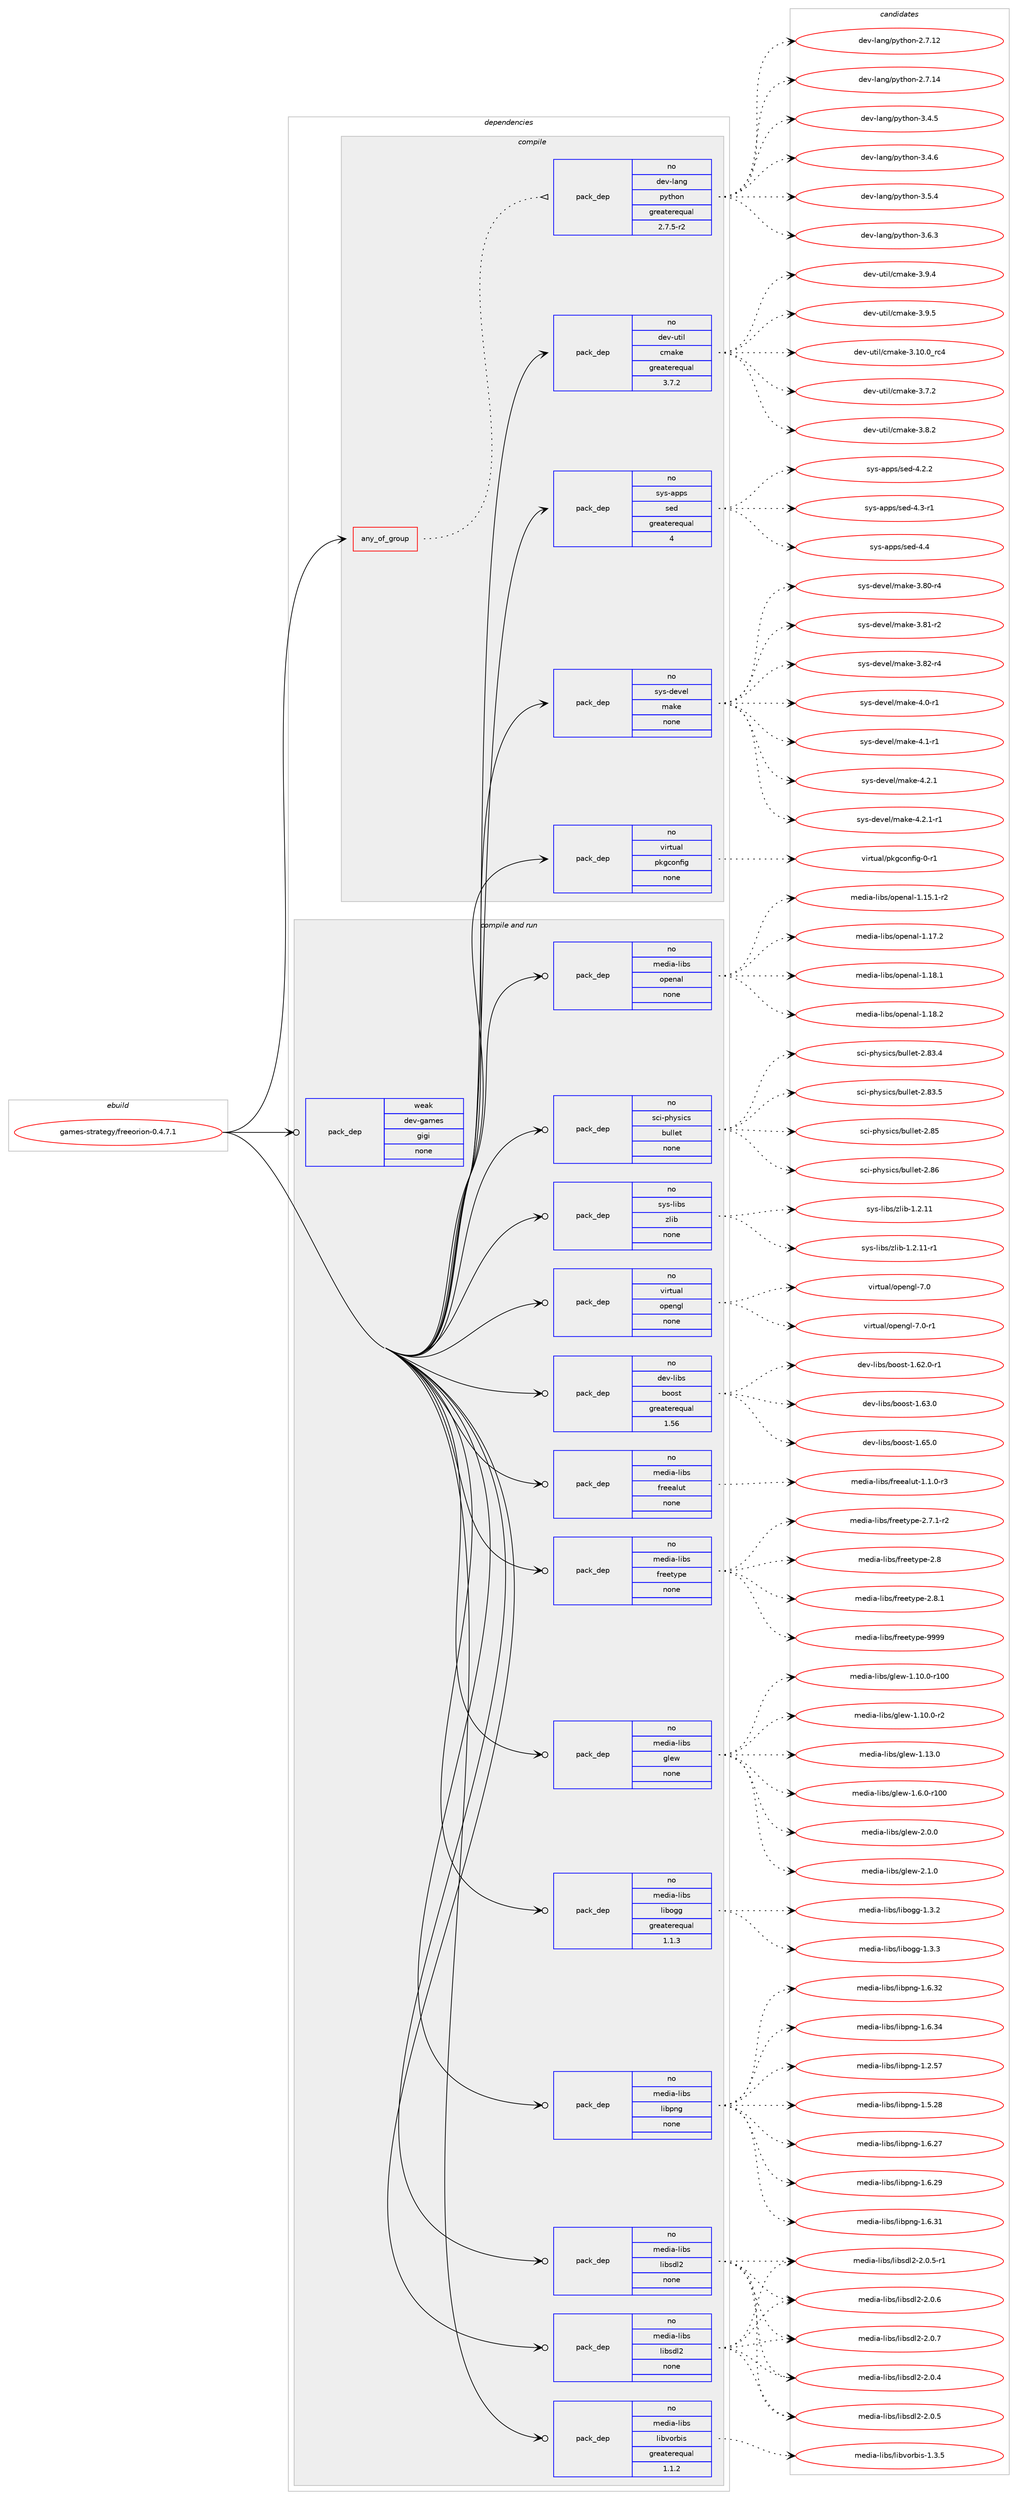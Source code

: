 digraph prolog {

# *************
# Graph options
# *************

newrank=true;
concentrate=true;
compound=true;
graph [rankdir=LR,fontname=Helvetica,fontsize=10,ranksep=1.5];#, ranksep=2.5, nodesep=0.2];
edge  [arrowhead=vee];
node  [fontname=Helvetica,fontsize=10];

# **********
# The ebuild
# **********

subgraph cluster_leftcol {
color=gray;
rank=same;
label=<<i>ebuild</i>>;
id [label="games-strategy/freeorion-0.4.7.1", color=red, width=4, href="../games-strategy/freeorion-0.4.7.1.svg"];
}

# ****************
# The dependencies
# ****************

subgraph cluster_midcol {
color=gray;
label=<<i>dependencies</i>>;
subgraph cluster_compile {
fillcolor="#eeeeee";
style=filled;
label=<<i>compile</i>>;
subgraph any4709 {
dependency304395 [label=<<TABLE BORDER="0" CELLBORDER="1" CELLSPACING="0" CELLPADDING="4"><TR><TD CELLPADDING="10">any_of_group</TD></TR></TABLE>>, shape=none, color=red];subgraph pack218440 {
dependency304396 [label=<<TABLE BORDER="0" CELLBORDER="1" CELLSPACING="0" CELLPADDING="4" WIDTH="220"><TR><TD ROWSPAN="6" CELLPADDING="30">pack_dep</TD></TR><TR><TD WIDTH="110">no</TD></TR><TR><TD>dev-lang</TD></TR><TR><TD>python</TD></TR><TR><TD>greaterequal</TD></TR><TR><TD>2.7.5-r2</TD></TR></TABLE>>, shape=none, color=blue];
}
dependency304395:e -> dependency304396:w [weight=20,style="dotted",arrowhead="oinv"];
}
id:e -> dependency304395:w [weight=20,style="solid",arrowhead="vee"];
subgraph pack218441 {
dependency304397 [label=<<TABLE BORDER="0" CELLBORDER="1" CELLSPACING="0" CELLPADDING="4" WIDTH="220"><TR><TD ROWSPAN="6" CELLPADDING="30">pack_dep</TD></TR><TR><TD WIDTH="110">no</TD></TR><TR><TD>dev-util</TD></TR><TR><TD>cmake</TD></TR><TR><TD>greaterequal</TD></TR><TR><TD>3.7.2</TD></TR></TABLE>>, shape=none, color=blue];
}
id:e -> dependency304397:w [weight=20,style="solid",arrowhead="vee"];
subgraph pack218442 {
dependency304398 [label=<<TABLE BORDER="0" CELLBORDER="1" CELLSPACING="0" CELLPADDING="4" WIDTH="220"><TR><TD ROWSPAN="6" CELLPADDING="30">pack_dep</TD></TR><TR><TD WIDTH="110">no</TD></TR><TR><TD>sys-apps</TD></TR><TR><TD>sed</TD></TR><TR><TD>greaterequal</TD></TR><TR><TD>4</TD></TR></TABLE>>, shape=none, color=blue];
}
id:e -> dependency304398:w [weight=20,style="solid",arrowhead="vee"];
subgraph pack218443 {
dependency304399 [label=<<TABLE BORDER="0" CELLBORDER="1" CELLSPACING="0" CELLPADDING="4" WIDTH="220"><TR><TD ROWSPAN="6" CELLPADDING="30">pack_dep</TD></TR><TR><TD WIDTH="110">no</TD></TR><TR><TD>sys-devel</TD></TR><TR><TD>make</TD></TR><TR><TD>none</TD></TR><TR><TD></TD></TR></TABLE>>, shape=none, color=blue];
}
id:e -> dependency304399:w [weight=20,style="solid",arrowhead="vee"];
subgraph pack218444 {
dependency304400 [label=<<TABLE BORDER="0" CELLBORDER="1" CELLSPACING="0" CELLPADDING="4" WIDTH="220"><TR><TD ROWSPAN="6" CELLPADDING="30">pack_dep</TD></TR><TR><TD WIDTH="110">no</TD></TR><TR><TD>virtual</TD></TR><TR><TD>pkgconfig</TD></TR><TR><TD>none</TD></TR><TR><TD></TD></TR></TABLE>>, shape=none, color=blue];
}
id:e -> dependency304400:w [weight=20,style="solid",arrowhead="vee"];
}
subgraph cluster_compileandrun {
fillcolor="#eeeeee";
style=filled;
label=<<i>compile and run</i>>;
subgraph pack218445 {
dependency304401 [label=<<TABLE BORDER="0" CELLBORDER="1" CELLSPACING="0" CELLPADDING="4" WIDTH="220"><TR><TD ROWSPAN="6" CELLPADDING="30">pack_dep</TD></TR><TR><TD WIDTH="110">no</TD></TR><TR><TD>dev-libs</TD></TR><TR><TD>boost</TD></TR><TR><TD>greaterequal</TD></TR><TR><TD>1.56</TD></TR></TABLE>>, shape=none, color=blue];
}
id:e -> dependency304401:w [weight=20,style="solid",arrowhead="odotvee"];
subgraph pack218446 {
dependency304402 [label=<<TABLE BORDER="0" CELLBORDER="1" CELLSPACING="0" CELLPADDING="4" WIDTH="220"><TR><TD ROWSPAN="6" CELLPADDING="30">pack_dep</TD></TR><TR><TD WIDTH="110">no</TD></TR><TR><TD>media-libs</TD></TR><TR><TD>freealut</TD></TR><TR><TD>none</TD></TR><TR><TD></TD></TR></TABLE>>, shape=none, color=blue];
}
id:e -> dependency304402:w [weight=20,style="solid",arrowhead="odotvee"];
subgraph pack218447 {
dependency304403 [label=<<TABLE BORDER="0" CELLBORDER="1" CELLSPACING="0" CELLPADDING="4" WIDTH="220"><TR><TD ROWSPAN="6" CELLPADDING="30">pack_dep</TD></TR><TR><TD WIDTH="110">no</TD></TR><TR><TD>media-libs</TD></TR><TR><TD>freetype</TD></TR><TR><TD>none</TD></TR><TR><TD></TD></TR></TABLE>>, shape=none, color=blue];
}
id:e -> dependency304403:w [weight=20,style="solid",arrowhead="odotvee"];
subgraph pack218448 {
dependency304404 [label=<<TABLE BORDER="0" CELLBORDER="1" CELLSPACING="0" CELLPADDING="4" WIDTH="220"><TR><TD ROWSPAN="6" CELLPADDING="30">pack_dep</TD></TR><TR><TD WIDTH="110">no</TD></TR><TR><TD>media-libs</TD></TR><TR><TD>glew</TD></TR><TR><TD>none</TD></TR><TR><TD></TD></TR></TABLE>>, shape=none, color=blue];
}
id:e -> dependency304404:w [weight=20,style="solid",arrowhead="odotvee"];
subgraph pack218449 {
dependency304405 [label=<<TABLE BORDER="0" CELLBORDER="1" CELLSPACING="0" CELLPADDING="4" WIDTH="220"><TR><TD ROWSPAN="6" CELLPADDING="30">pack_dep</TD></TR><TR><TD WIDTH="110">no</TD></TR><TR><TD>media-libs</TD></TR><TR><TD>libogg</TD></TR><TR><TD>greaterequal</TD></TR><TR><TD>1.1.3</TD></TR></TABLE>>, shape=none, color=blue];
}
id:e -> dependency304405:w [weight=20,style="solid",arrowhead="odotvee"];
subgraph pack218450 {
dependency304406 [label=<<TABLE BORDER="0" CELLBORDER="1" CELLSPACING="0" CELLPADDING="4" WIDTH="220"><TR><TD ROWSPAN="6" CELLPADDING="30">pack_dep</TD></TR><TR><TD WIDTH="110">no</TD></TR><TR><TD>media-libs</TD></TR><TR><TD>libpng</TD></TR><TR><TD>none</TD></TR><TR><TD></TD></TR></TABLE>>, shape=none, color=blue];
}
id:e -> dependency304406:w [weight=20,style="solid",arrowhead="odotvee"];
subgraph pack218451 {
dependency304407 [label=<<TABLE BORDER="0" CELLBORDER="1" CELLSPACING="0" CELLPADDING="4" WIDTH="220"><TR><TD ROWSPAN="6" CELLPADDING="30">pack_dep</TD></TR><TR><TD WIDTH="110">no</TD></TR><TR><TD>media-libs</TD></TR><TR><TD>libsdl2</TD></TR><TR><TD>none</TD></TR><TR><TD></TD></TR></TABLE>>, shape=none, color=blue];
}
id:e -> dependency304407:w [weight=20,style="solid",arrowhead="odotvee"];
subgraph pack218452 {
dependency304408 [label=<<TABLE BORDER="0" CELLBORDER="1" CELLSPACING="0" CELLPADDING="4" WIDTH="220"><TR><TD ROWSPAN="6" CELLPADDING="30">pack_dep</TD></TR><TR><TD WIDTH="110">no</TD></TR><TR><TD>media-libs</TD></TR><TR><TD>libsdl2</TD></TR><TR><TD>none</TD></TR><TR><TD></TD></TR></TABLE>>, shape=none, color=blue];
}
id:e -> dependency304408:w [weight=20,style="solid",arrowhead="odotvee"];
subgraph pack218453 {
dependency304409 [label=<<TABLE BORDER="0" CELLBORDER="1" CELLSPACING="0" CELLPADDING="4" WIDTH="220"><TR><TD ROWSPAN="6" CELLPADDING="30">pack_dep</TD></TR><TR><TD WIDTH="110">no</TD></TR><TR><TD>media-libs</TD></TR><TR><TD>libvorbis</TD></TR><TR><TD>greaterequal</TD></TR><TR><TD>1.1.2</TD></TR></TABLE>>, shape=none, color=blue];
}
id:e -> dependency304409:w [weight=20,style="solid",arrowhead="odotvee"];
subgraph pack218454 {
dependency304410 [label=<<TABLE BORDER="0" CELLBORDER="1" CELLSPACING="0" CELLPADDING="4" WIDTH="220"><TR><TD ROWSPAN="6" CELLPADDING="30">pack_dep</TD></TR><TR><TD WIDTH="110">no</TD></TR><TR><TD>media-libs</TD></TR><TR><TD>openal</TD></TR><TR><TD>none</TD></TR><TR><TD></TD></TR></TABLE>>, shape=none, color=blue];
}
id:e -> dependency304410:w [weight=20,style="solid",arrowhead="odotvee"];
subgraph pack218455 {
dependency304411 [label=<<TABLE BORDER="0" CELLBORDER="1" CELLSPACING="0" CELLPADDING="4" WIDTH="220"><TR><TD ROWSPAN="6" CELLPADDING="30">pack_dep</TD></TR><TR><TD WIDTH="110">no</TD></TR><TR><TD>sci-physics</TD></TR><TR><TD>bullet</TD></TR><TR><TD>none</TD></TR><TR><TD></TD></TR></TABLE>>, shape=none, color=blue];
}
id:e -> dependency304411:w [weight=20,style="solid",arrowhead="odotvee"];
subgraph pack218456 {
dependency304412 [label=<<TABLE BORDER="0" CELLBORDER="1" CELLSPACING="0" CELLPADDING="4" WIDTH="220"><TR><TD ROWSPAN="6" CELLPADDING="30">pack_dep</TD></TR><TR><TD WIDTH="110">no</TD></TR><TR><TD>sys-libs</TD></TR><TR><TD>zlib</TD></TR><TR><TD>none</TD></TR><TR><TD></TD></TR></TABLE>>, shape=none, color=blue];
}
id:e -> dependency304412:w [weight=20,style="solid",arrowhead="odotvee"];
subgraph pack218457 {
dependency304413 [label=<<TABLE BORDER="0" CELLBORDER="1" CELLSPACING="0" CELLPADDING="4" WIDTH="220"><TR><TD ROWSPAN="6" CELLPADDING="30">pack_dep</TD></TR><TR><TD WIDTH="110">no</TD></TR><TR><TD>virtual</TD></TR><TR><TD>opengl</TD></TR><TR><TD>none</TD></TR><TR><TD></TD></TR></TABLE>>, shape=none, color=blue];
}
id:e -> dependency304413:w [weight=20,style="solid",arrowhead="odotvee"];
subgraph pack218458 {
dependency304414 [label=<<TABLE BORDER="0" CELLBORDER="1" CELLSPACING="0" CELLPADDING="4" WIDTH="220"><TR><TD ROWSPAN="6" CELLPADDING="30">pack_dep</TD></TR><TR><TD WIDTH="110">weak</TD></TR><TR><TD>dev-games</TD></TR><TR><TD>gigi</TD></TR><TR><TD>none</TD></TR><TR><TD></TD></TR></TABLE>>, shape=none, color=blue];
}
id:e -> dependency304414:w [weight=20,style="solid",arrowhead="odotvee"];
}
subgraph cluster_run {
fillcolor="#eeeeee";
style=filled;
label=<<i>run</i>>;
}
}

# **************
# The candidates
# **************

subgraph cluster_choices {
rank=same;
color=gray;
label=<<i>candidates</i>>;

subgraph choice218440 {
color=black;
nodesep=1;
choice10010111845108971101034711212111610411111045504655464950 [label="dev-lang/python-2.7.12", color=red, width=4,href="../dev-lang/python-2.7.12.svg"];
choice10010111845108971101034711212111610411111045504655464952 [label="dev-lang/python-2.7.14", color=red, width=4,href="../dev-lang/python-2.7.14.svg"];
choice100101118451089711010347112121116104111110455146524653 [label="dev-lang/python-3.4.5", color=red, width=4,href="../dev-lang/python-3.4.5.svg"];
choice100101118451089711010347112121116104111110455146524654 [label="dev-lang/python-3.4.6", color=red, width=4,href="../dev-lang/python-3.4.6.svg"];
choice100101118451089711010347112121116104111110455146534652 [label="dev-lang/python-3.5.4", color=red, width=4,href="../dev-lang/python-3.5.4.svg"];
choice100101118451089711010347112121116104111110455146544651 [label="dev-lang/python-3.6.3", color=red, width=4,href="../dev-lang/python-3.6.3.svg"];
dependency304396:e -> choice10010111845108971101034711212111610411111045504655464950:w [style=dotted,weight="100"];
dependency304396:e -> choice10010111845108971101034711212111610411111045504655464952:w [style=dotted,weight="100"];
dependency304396:e -> choice100101118451089711010347112121116104111110455146524653:w [style=dotted,weight="100"];
dependency304396:e -> choice100101118451089711010347112121116104111110455146524654:w [style=dotted,weight="100"];
dependency304396:e -> choice100101118451089711010347112121116104111110455146534652:w [style=dotted,weight="100"];
dependency304396:e -> choice100101118451089711010347112121116104111110455146544651:w [style=dotted,weight="100"];
}
subgraph choice218441 {
color=black;
nodesep=1;
choice1001011184511711610510847991099710710145514649484648951149952 [label="dev-util/cmake-3.10.0_rc4", color=red, width=4,href="../dev-util/cmake-3.10.0_rc4.svg"];
choice10010111845117116105108479910997107101455146554650 [label="dev-util/cmake-3.7.2", color=red, width=4,href="../dev-util/cmake-3.7.2.svg"];
choice10010111845117116105108479910997107101455146564650 [label="dev-util/cmake-3.8.2", color=red, width=4,href="../dev-util/cmake-3.8.2.svg"];
choice10010111845117116105108479910997107101455146574652 [label="dev-util/cmake-3.9.4", color=red, width=4,href="../dev-util/cmake-3.9.4.svg"];
choice10010111845117116105108479910997107101455146574653 [label="dev-util/cmake-3.9.5", color=red, width=4,href="../dev-util/cmake-3.9.5.svg"];
dependency304397:e -> choice1001011184511711610510847991099710710145514649484648951149952:w [style=dotted,weight="100"];
dependency304397:e -> choice10010111845117116105108479910997107101455146554650:w [style=dotted,weight="100"];
dependency304397:e -> choice10010111845117116105108479910997107101455146564650:w [style=dotted,weight="100"];
dependency304397:e -> choice10010111845117116105108479910997107101455146574652:w [style=dotted,weight="100"];
dependency304397:e -> choice10010111845117116105108479910997107101455146574653:w [style=dotted,weight="100"];
}
subgraph choice218442 {
color=black;
nodesep=1;
choice115121115459711211211547115101100455246504650 [label="sys-apps/sed-4.2.2", color=red, width=4,href="../sys-apps/sed-4.2.2.svg"];
choice115121115459711211211547115101100455246514511449 [label="sys-apps/sed-4.3-r1", color=red, width=4,href="../sys-apps/sed-4.3-r1.svg"];
choice11512111545971121121154711510110045524652 [label="sys-apps/sed-4.4", color=red, width=4,href="../sys-apps/sed-4.4.svg"];
dependency304398:e -> choice115121115459711211211547115101100455246504650:w [style=dotted,weight="100"];
dependency304398:e -> choice115121115459711211211547115101100455246514511449:w [style=dotted,weight="100"];
dependency304398:e -> choice11512111545971121121154711510110045524652:w [style=dotted,weight="100"];
}
subgraph choice218443 {
color=black;
nodesep=1;
choice11512111545100101118101108471099710710145514656484511452 [label="sys-devel/make-3.80-r4", color=red, width=4,href="../sys-devel/make-3.80-r4.svg"];
choice11512111545100101118101108471099710710145514656494511450 [label="sys-devel/make-3.81-r2", color=red, width=4,href="../sys-devel/make-3.81-r2.svg"];
choice11512111545100101118101108471099710710145514656504511452 [label="sys-devel/make-3.82-r4", color=red, width=4,href="../sys-devel/make-3.82-r4.svg"];
choice115121115451001011181011084710997107101455246484511449 [label="sys-devel/make-4.0-r1", color=red, width=4,href="../sys-devel/make-4.0-r1.svg"];
choice115121115451001011181011084710997107101455246494511449 [label="sys-devel/make-4.1-r1", color=red, width=4,href="../sys-devel/make-4.1-r1.svg"];
choice115121115451001011181011084710997107101455246504649 [label="sys-devel/make-4.2.1", color=red, width=4,href="../sys-devel/make-4.2.1.svg"];
choice1151211154510010111810110847109971071014552465046494511449 [label="sys-devel/make-4.2.1-r1", color=red, width=4,href="../sys-devel/make-4.2.1-r1.svg"];
dependency304399:e -> choice11512111545100101118101108471099710710145514656484511452:w [style=dotted,weight="100"];
dependency304399:e -> choice11512111545100101118101108471099710710145514656494511450:w [style=dotted,weight="100"];
dependency304399:e -> choice11512111545100101118101108471099710710145514656504511452:w [style=dotted,weight="100"];
dependency304399:e -> choice115121115451001011181011084710997107101455246484511449:w [style=dotted,weight="100"];
dependency304399:e -> choice115121115451001011181011084710997107101455246494511449:w [style=dotted,weight="100"];
dependency304399:e -> choice115121115451001011181011084710997107101455246504649:w [style=dotted,weight="100"];
dependency304399:e -> choice1151211154510010111810110847109971071014552465046494511449:w [style=dotted,weight="100"];
}
subgraph choice218444 {
color=black;
nodesep=1;
choice11810511411611797108471121071039911111010210510345484511449 [label="virtual/pkgconfig-0-r1", color=red, width=4,href="../virtual/pkgconfig-0-r1.svg"];
dependency304400:e -> choice11810511411611797108471121071039911111010210510345484511449:w [style=dotted,weight="100"];
}
subgraph choice218445 {
color=black;
nodesep=1;
choice10010111845108105981154798111111115116454946545046484511449 [label="dev-libs/boost-1.62.0-r1", color=red, width=4,href="../dev-libs/boost-1.62.0-r1.svg"];
choice1001011184510810598115479811111111511645494654514648 [label="dev-libs/boost-1.63.0", color=red, width=4,href="../dev-libs/boost-1.63.0.svg"];
choice1001011184510810598115479811111111511645494654534648 [label="dev-libs/boost-1.65.0", color=red, width=4,href="../dev-libs/boost-1.65.0.svg"];
dependency304401:e -> choice10010111845108105981154798111111115116454946545046484511449:w [style=dotted,weight="100"];
dependency304401:e -> choice1001011184510810598115479811111111511645494654514648:w [style=dotted,weight="100"];
dependency304401:e -> choice1001011184510810598115479811111111511645494654534648:w [style=dotted,weight="100"];
}
subgraph choice218446 {
color=black;
nodesep=1;
choice10910110010597451081059811547102114101101971081171164549464946484511451 [label="media-libs/freealut-1.1.0-r3", color=red, width=4,href="../media-libs/freealut-1.1.0-r3.svg"];
dependency304402:e -> choice10910110010597451081059811547102114101101971081171164549464946484511451:w [style=dotted,weight="100"];
}
subgraph choice218447 {
color=black;
nodesep=1;
choice109101100105974510810598115471021141011011161211121014550465546494511450 [label="media-libs/freetype-2.7.1-r2", color=red, width=4,href="../media-libs/freetype-2.7.1-r2.svg"];
choice1091011001059745108105981154710211410110111612111210145504656 [label="media-libs/freetype-2.8", color=red, width=4,href="../media-libs/freetype-2.8.svg"];
choice10910110010597451081059811547102114101101116121112101455046564649 [label="media-libs/freetype-2.8.1", color=red, width=4,href="../media-libs/freetype-2.8.1.svg"];
choice109101100105974510810598115471021141011011161211121014557575757 [label="media-libs/freetype-9999", color=red, width=4,href="../media-libs/freetype-9999.svg"];
dependency304403:e -> choice109101100105974510810598115471021141011011161211121014550465546494511450:w [style=dotted,weight="100"];
dependency304403:e -> choice1091011001059745108105981154710211410110111612111210145504656:w [style=dotted,weight="100"];
dependency304403:e -> choice10910110010597451081059811547102114101101116121112101455046564649:w [style=dotted,weight="100"];
dependency304403:e -> choice109101100105974510810598115471021141011011161211121014557575757:w [style=dotted,weight="100"];
}
subgraph choice218448 {
color=black;
nodesep=1;
choice109101100105974510810598115471031081011194549464948464845114494848 [label="media-libs/glew-1.10.0-r100", color=red, width=4,href="../media-libs/glew-1.10.0-r100.svg"];
choice10910110010597451081059811547103108101119454946494846484511450 [label="media-libs/glew-1.10.0-r2", color=red, width=4,href="../media-libs/glew-1.10.0-r2.svg"];
choice1091011001059745108105981154710310810111945494649514648 [label="media-libs/glew-1.13.0", color=red, width=4,href="../media-libs/glew-1.13.0.svg"];
choice1091011001059745108105981154710310810111945494654464845114494848 [label="media-libs/glew-1.6.0-r100", color=red, width=4,href="../media-libs/glew-1.6.0-r100.svg"];
choice10910110010597451081059811547103108101119455046484648 [label="media-libs/glew-2.0.0", color=red, width=4,href="../media-libs/glew-2.0.0.svg"];
choice10910110010597451081059811547103108101119455046494648 [label="media-libs/glew-2.1.0", color=red, width=4,href="../media-libs/glew-2.1.0.svg"];
dependency304404:e -> choice109101100105974510810598115471031081011194549464948464845114494848:w [style=dotted,weight="100"];
dependency304404:e -> choice10910110010597451081059811547103108101119454946494846484511450:w [style=dotted,weight="100"];
dependency304404:e -> choice1091011001059745108105981154710310810111945494649514648:w [style=dotted,weight="100"];
dependency304404:e -> choice1091011001059745108105981154710310810111945494654464845114494848:w [style=dotted,weight="100"];
dependency304404:e -> choice10910110010597451081059811547103108101119455046484648:w [style=dotted,weight="100"];
dependency304404:e -> choice10910110010597451081059811547103108101119455046494648:w [style=dotted,weight="100"];
}
subgraph choice218449 {
color=black;
nodesep=1;
choice1091011001059745108105981154710810598111103103454946514650 [label="media-libs/libogg-1.3.2", color=red, width=4,href="../media-libs/libogg-1.3.2.svg"];
choice1091011001059745108105981154710810598111103103454946514651 [label="media-libs/libogg-1.3.3", color=red, width=4,href="../media-libs/libogg-1.3.3.svg"];
dependency304405:e -> choice1091011001059745108105981154710810598111103103454946514650:w [style=dotted,weight="100"];
dependency304405:e -> choice1091011001059745108105981154710810598111103103454946514651:w [style=dotted,weight="100"];
}
subgraph choice218450 {
color=black;
nodesep=1;
choice109101100105974510810598115471081059811211010345494650465355 [label="media-libs/libpng-1.2.57", color=red, width=4,href="../media-libs/libpng-1.2.57.svg"];
choice109101100105974510810598115471081059811211010345494653465056 [label="media-libs/libpng-1.5.28", color=red, width=4,href="../media-libs/libpng-1.5.28.svg"];
choice109101100105974510810598115471081059811211010345494654465055 [label="media-libs/libpng-1.6.27", color=red, width=4,href="../media-libs/libpng-1.6.27.svg"];
choice109101100105974510810598115471081059811211010345494654465057 [label="media-libs/libpng-1.6.29", color=red, width=4,href="../media-libs/libpng-1.6.29.svg"];
choice109101100105974510810598115471081059811211010345494654465149 [label="media-libs/libpng-1.6.31", color=red, width=4,href="../media-libs/libpng-1.6.31.svg"];
choice109101100105974510810598115471081059811211010345494654465150 [label="media-libs/libpng-1.6.32", color=red, width=4,href="../media-libs/libpng-1.6.32.svg"];
choice109101100105974510810598115471081059811211010345494654465152 [label="media-libs/libpng-1.6.34", color=red, width=4,href="../media-libs/libpng-1.6.34.svg"];
dependency304406:e -> choice109101100105974510810598115471081059811211010345494650465355:w [style=dotted,weight="100"];
dependency304406:e -> choice109101100105974510810598115471081059811211010345494653465056:w [style=dotted,weight="100"];
dependency304406:e -> choice109101100105974510810598115471081059811211010345494654465055:w [style=dotted,weight="100"];
dependency304406:e -> choice109101100105974510810598115471081059811211010345494654465057:w [style=dotted,weight="100"];
dependency304406:e -> choice109101100105974510810598115471081059811211010345494654465149:w [style=dotted,weight="100"];
dependency304406:e -> choice109101100105974510810598115471081059811211010345494654465150:w [style=dotted,weight="100"];
dependency304406:e -> choice109101100105974510810598115471081059811211010345494654465152:w [style=dotted,weight="100"];
}
subgraph choice218451 {
color=black;
nodesep=1;
choice109101100105974510810598115471081059811510010850455046484652 [label="media-libs/libsdl2-2.0.4", color=red, width=4,href="../media-libs/libsdl2-2.0.4.svg"];
choice109101100105974510810598115471081059811510010850455046484653 [label="media-libs/libsdl2-2.0.5", color=red, width=4,href="../media-libs/libsdl2-2.0.5.svg"];
choice1091011001059745108105981154710810598115100108504550464846534511449 [label="media-libs/libsdl2-2.0.5-r1", color=red, width=4,href="../media-libs/libsdl2-2.0.5-r1.svg"];
choice109101100105974510810598115471081059811510010850455046484654 [label="media-libs/libsdl2-2.0.6", color=red, width=4,href="../media-libs/libsdl2-2.0.6.svg"];
choice109101100105974510810598115471081059811510010850455046484655 [label="media-libs/libsdl2-2.0.7", color=red, width=4,href="../media-libs/libsdl2-2.0.7.svg"];
dependency304407:e -> choice109101100105974510810598115471081059811510010850455046484652:w [style=dotted,weight="100"];
dependency304407:e -> choice109101100105974510810598115471081059811510010850455046484653:w [style=dotted,weight="100"];
dependency304407:e -> choice1091011001059745108105981154710810598115100108504550464846534511449:w [style=dotted,weight="100"];
dependency304407:e -> choice109101100105974510810598115471081059811510010850455046484654:w [style=dotted,weight="100"];
dependency304407:e -> choice109101100105974510810598115471081059811510010850455046484655:w [style=dotted,weight="100"];
}
subgraph choice218452 {
color=black;
nodesep=1;
choice109101100105974510810598115471081059811510010850455046484652 [label="media-libs/libsdl2-2.0.4", color=red, width=4,href="../media-libs/libsdl2-2.0.4.svg"];
choice109101100105974510810598115471081059811510010850455046484653 [label="media-libs/libsdl2-2.0.5", color=red, width=4,href="../media-libs/libsdl2-2.0.5.svg"];
choice1091011001059745108105981154710810598115100108504550464846534511449 [label="media-libs/libsdl2-2.0.5-r1", color=red, width=4,href="../media-libs/libsdl2-2.0.5-r1.svg"];
choice109101100105974510810598115471081059811510010850455046484654 [label="media-libs/libsdl2-2.0.6", color=red, width=4,href="../media-libs/libsdl2-2.0.6.svg"];
choice109101100105974510810598115471081059811510010850455046484655 [label="media-libs/libsdl2-2.0.7", color=red, width=4,href="../media-libs/libsdl2-2.0.7.svg"];
dependency304408:e -> choice109101100105974510810598115471081059811510010850455046484652:w [style=dotted,weight="100"];
dependency304408:e -> choice109101100105974510810598115471081059811510010850455046484653:w [style=dotted,weight="100"];
dependency304408:e -> choice1091011001059745108105981154710810598115100108504550464846534511449:w [style=dotted,weight="100"];
dependency304408:e -> choice109101100105974510810598115471081059811510010850455046484654:w [style=dotted,weight="100"];
dependency304408:e -> choice109101100105974510810598115471081059811510010850455046484655:w [style=dotted,weight="100"];
}
subgraph choice218453 {
color=black;
nodesep=1;
choice109101100105974510810598115471081059811811111498105115454946514653 [label="media-libs/libvorbis-1.3.5", color=red, width=4,href="../media-libs/libvorbis-1.3.5.svg"];
dependency304409:e -> choice109101100105974510810598115471081059811811111498105115454946514653:w [style=dotted,weight="100"];
}
subgraph choice218454 {
color=black;
nodesep=1;
choice1091011001059745108105981154711111210111097108454946495346494511450 [label="media-libs/openal-1.15.1-r2", color=red, width=4,href="../media-libs/openal-1.15.1-r2.svg"];
choice109101100105974510810598115471111121011109710845494649554650 [label="media-libs/openal-1.17.2", color=red, width=4,href="../media-libs/openal-1.17.2.svg"];
choice109101100105974510810598115471111121011109710845494649564649 [label="media-libs/openal-1.18.1", color=red, width=4,href="../media-libs/openal-1.18.1.svg"];
choice109101100105974510810598115471111121011109710845494649564650 [label="media-libs/openal-1.18.2", color=red, width=4,href="../media-libs/openal-1.18.2.svg"];
dependency304410:e -> choice1091011001059745108105981154711111210111097108454946495346494511450:w [style=dotted,weight="100"];
dependency304410:e -> choice109101100105974510810598115471111121011109710845494649554650:w [style=dotted,weight="100"];
dependency304410:e -> choice109101100105974510810598115471111121011109710845494649564649:w [style=dotted,weight="100"];
dependency304410:e -> choice109101100105974510810598115471111121011109710845494649564650:w [style=dotted,weight="100"];
}
subgraph choice218455 {
color=black;
nodesep=1;
choice115991054511210412111510599115479811710810810111645504656514652 [label="sci-physics/bullet-2.83.4", color=red, width=4,href="../sci-physics/bullet-2.83.4.svg"];
choice115991054511210412111510599115479811710810810111645504656514653 [label="sci-physics/bullet-2.83.5", color=red, width=4,href="../sci-physics/bullet-2.83.5.svg"];
choice11599105451121041211151059911547981171081081011164550465653 [label="sci-physics/bullet-2.85", color=red, width=4,href="../sci-physics/bullet-2.85.svg"];
choice11599105451121041211151059911547981171081081011164550465654 [label="sci-physics/bullet-2.86", color=red, width=4,href="../sci-physics/bullet-2.86.svg"];
dependency304411:e -> choice115991054511210412111510599115479811710810810111645504656514652:w [style=dotted,weight="100"];
dependency304411:e -> choice115991054511210412111510599115479811710810810111645504656514653:w [style=dotted,weight="100"];
dependency304411:e -> choice11599105451121041211151059911547981171081081011164550465653:w [style=dotted,weight="100"];
dependency304411:e -> choice11599105451121041211151059911547981171081081011164550465654:w [style=dotted,weight="100"];
}
subgraph choice218456 {
color=black;
nodesep=1;
choice1151211154510810598115471221081059845494650464949 [label="sys-libs/zlib-1.2.11", color=red, width=4,href="../sys-libs/zlib-1.2.11.svg"];
choice11512111545108105981154712210810598454946504649494511449 [label="sys-libs/zlib-1.2.11-r1", color=red, width=4,href="../sys-libs/zlib-1.2.11-r1.svg"];
dependency304412:e -> choice1151211154510810598115471221081059845494650464949:w [style=dotted,weight="100"];
dependency304412:e -> choice11512111545108105981154712210810598454946504649494511449:w [style=dotted,weight="100"];
}
subgraph choice218457 {
color=black;
nodesep=1;
choice118105114116117971084711111210111010310845554648 [label="virtual/opengl-7.0", color=red, width=4,href="../virtual/opengl-7.0.svg"];
choice1181051141161179710847111112101110103108455546484511449 [label="virtual/opengl-7.0-r1", color=red, width=4,href="../virtual/opengl-7.0-r1.svg"];
dependency304413:e -> choice118105114116117971084711111210111010310845554648:w [style=dotted,weight="100"];
dependency304413:e -> choice1181051141161179710847111112101110103108455546484511449:w [style=dotted,weight="100"];
}
subgraph choice218458 {
color=black;
nodesep=1;
}
}

}
